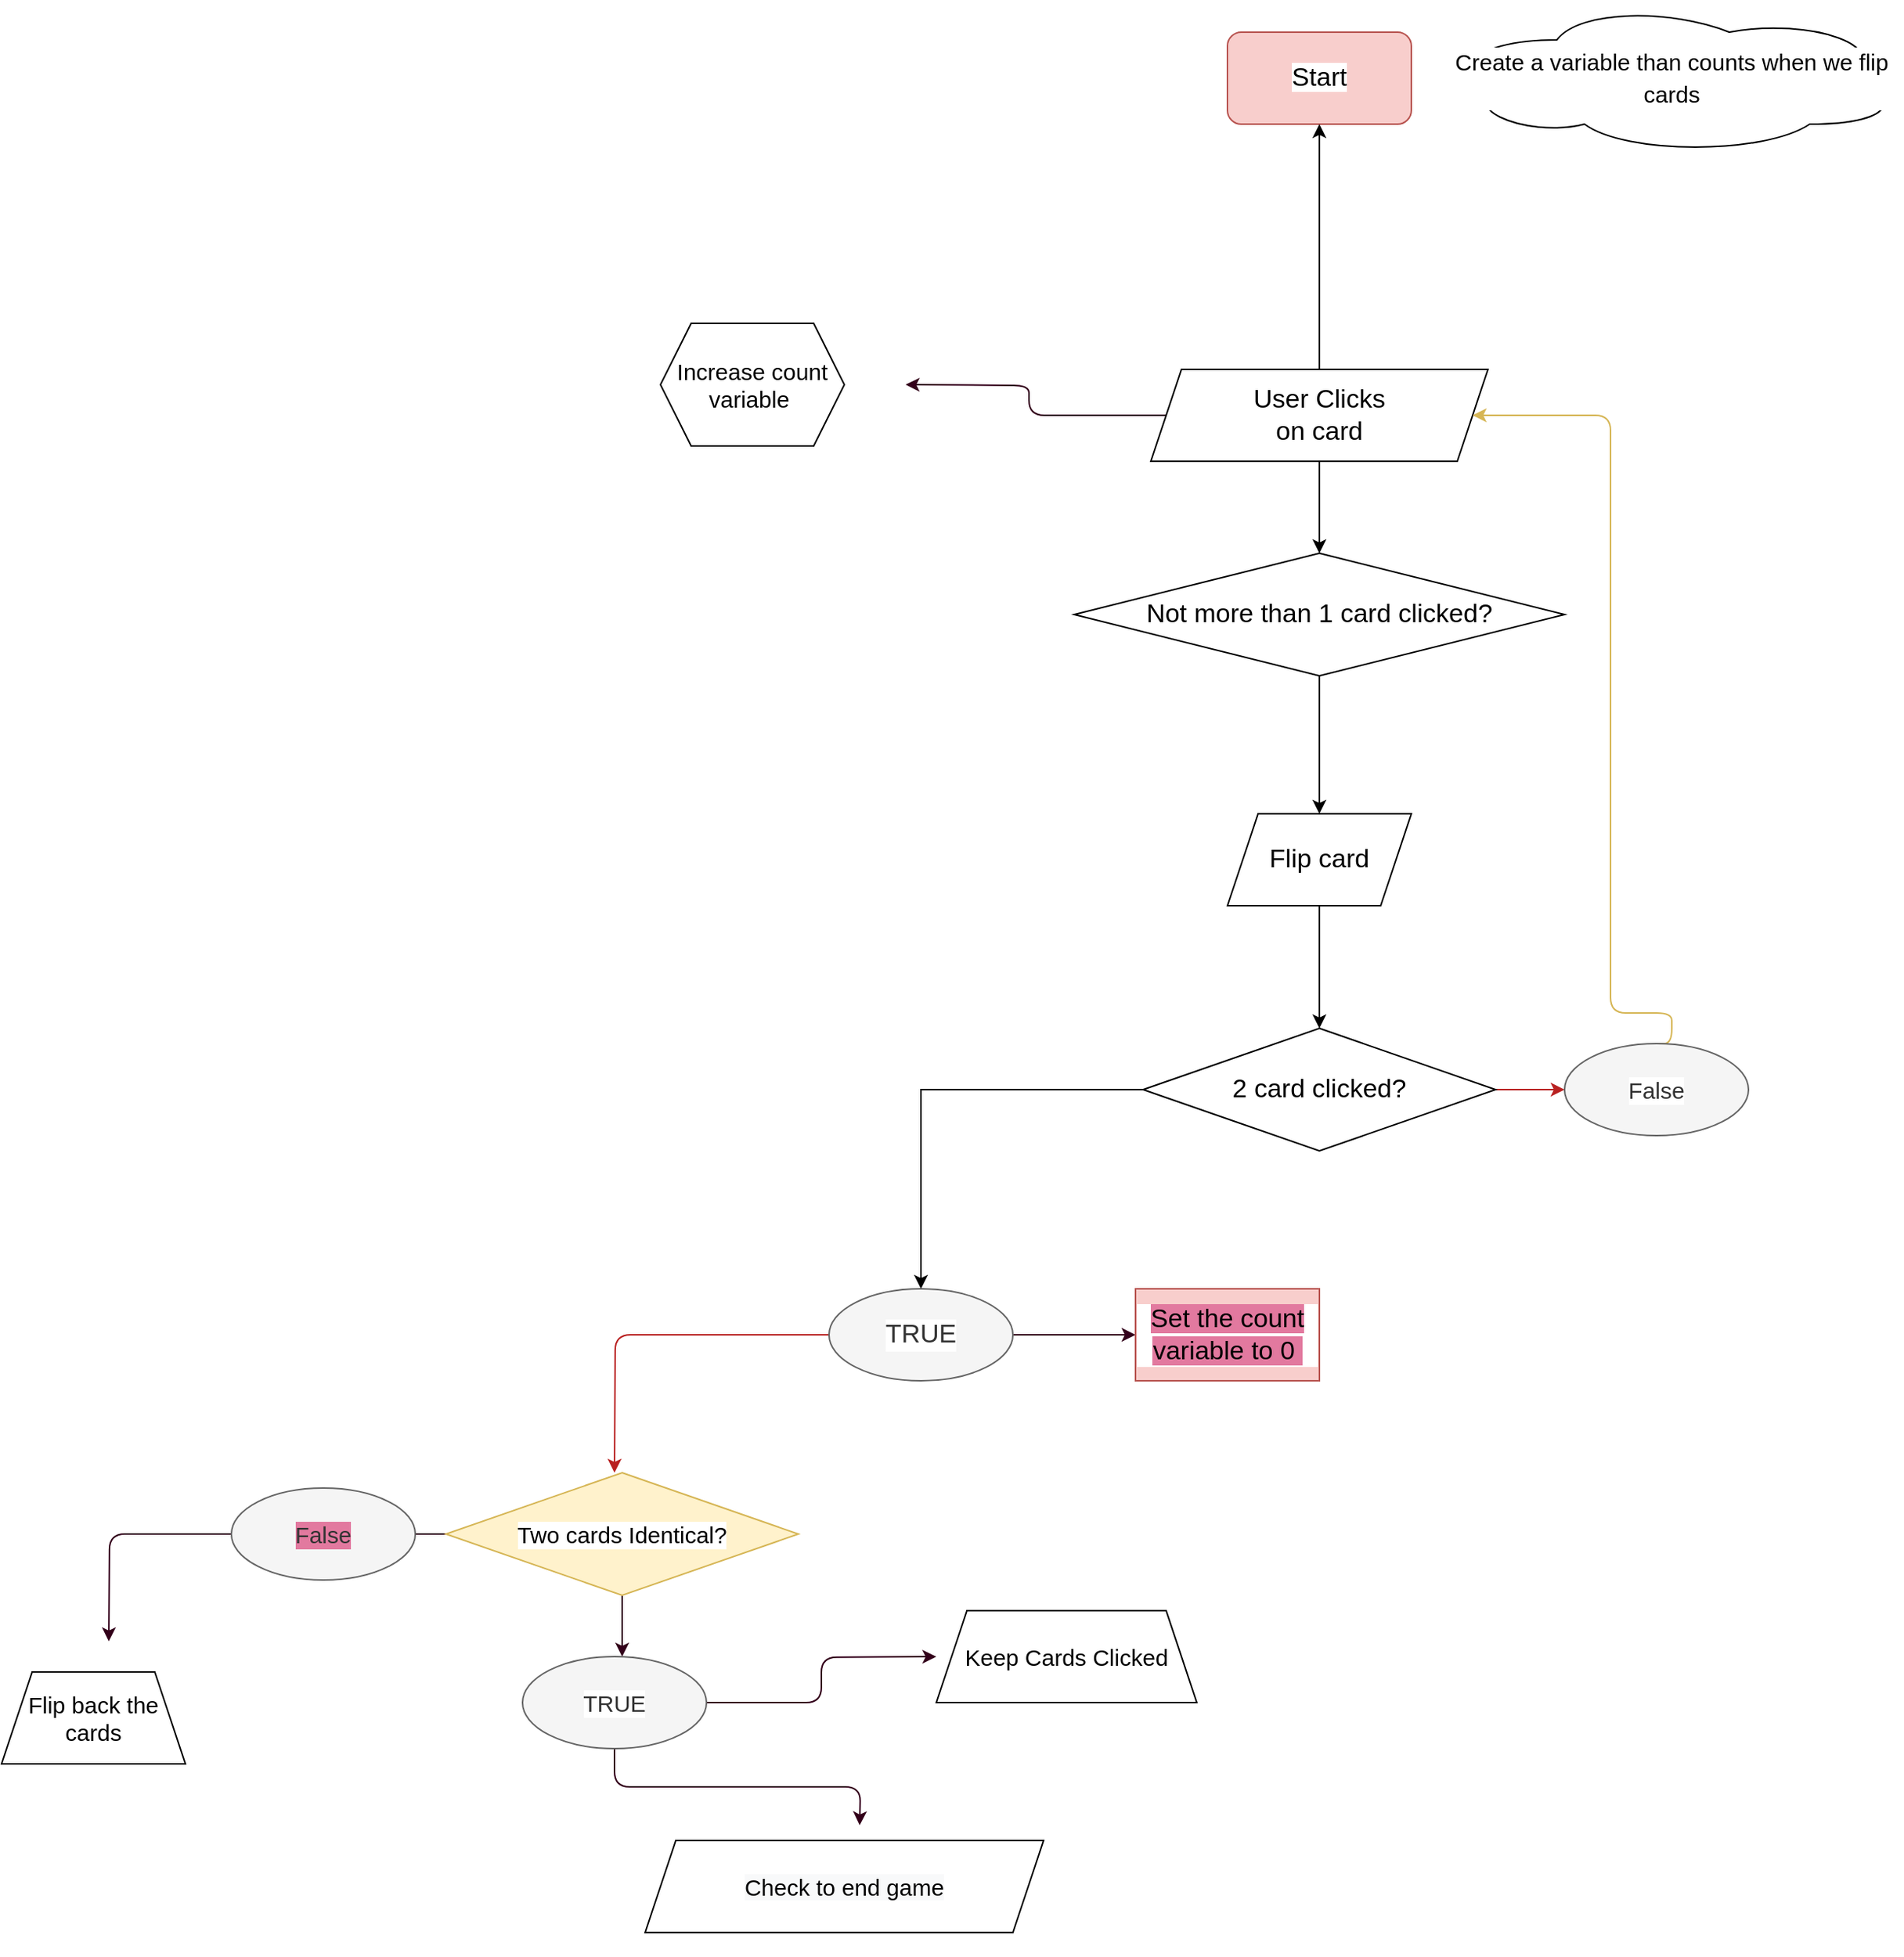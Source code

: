 <mxfile version="16.2.6" type="device"><diagram id="C5RBs43oDa-KdzZeNtuy" name="Page-1"><mxGraphModel dx="1912" dy="1772" grid="1" gridSize="10" guides="1" tooltips="1" connect="1" arrows="1" fold="1" page="1" pageScale="1" pageWidth="827" pageHeight="1169" math="0" shadow="0"><root><mxCell id="WIyWlLk6GJQsqaUBKTNV-0"/><mxCell id="WIyWlLk6GJQsqaUBKTNV-1" parent="WIyWlLk6GJQsqaUBKTNV-0"/><mxCell id="91tXffnWs_puJ7l6bh0s-3" value="&lt;font style=&quot;font-size: 17px ; background-color: rgb(255 , 255 , 255)&quot;&gt;Start&lt;/font&gt;" style="rounded=1;whiteSpace=wrap;html=1;fillColor=#f8cecc;strokeColor=#b85450;" vertex="1" parent="WIyWlLk6GJQsqaUBKTNV-1"><mxGeometry x="20" y="-100" width="120" height="60" as="geometry"/></mxCell><mxCell id="91tXffnWs_puJ7l6bh0s-7" value="" style="edgeStyle=orthogonalEdgeStyle;rounded=0;orthogonalLoop=1;jettySize=auto;html=1;fontSize=17;" edge="1" parent="WIyWlLk6GJQsqaUBKTNV-1" source="91tXffnWs_puJ7l6bh0s-6" target="91tXffnWs_puJ7l6bh0s-3"><mxGeometry relative="1" as="geometry"/></mxCell><mxCell id="91tXffnWs_puJ7l6bh0s-9" value="" style="edgeStyle=orthogonalEdgeStyle;rounded=0;orthogonalLoop=1;jettySize=auto;html=1;fontSize=17;" edge="1" parent="WIyWlLk6GJQsqaUBKTNV-1" source="91tXffnWs_puJ7l6bh0s-6" target="91tXffnWs_puJ7l6bh0s-8"><mxGeometry relative="1" as="geometry"/></mxCell><mxCell id="91tXffnWs_puJ7l6bh0s-64" style="edgeStyle=orthogonalEdgeStyle;rounded=1;jumpSize=6;orthogonalLoop=1;jettySize=auto;html=1;fontSize=15;sourcePerimeterSpacing=0;strokeColor=#33001A;" edge="1" parent="WIyWlLk6GJQsqaUBKTNV-1" source="91tXffnWs_puJ7l6bh0s-6"><mxGeometry relative="1" as="geometry"><mxPoint x="-190" y="130.0" as="targetPoint"/></mxGeometry></mxCell><mxCell id="91tXffnWs_puJ7l6bh0s-6" value="User Clicks&lt;br&gt;on card" style="shape=parallelogram;perimeter=parallelogramPerimeter;whiteSpace=wrap;html=1;fixedSize=1;labelBackgroundColor=#FFFFFF;fontSize=17;" vertex="1" parent="WIyWlLk6GJQsqaUBKTNV-1"><mxGeometry x="-30" y="120" width="220" height="60" as="geometry"/></mxCell><mxCell id="91tXffnWs_puJ7l6bh0s-11" value="" style="edgeStyle=orthogonalEdgeStyle;rounded=0;orthogonalLoop=1;jettySize=auto;html=1;fontSize=17;" edge="1" parent="WIyWlLk6GJQsqaUBKTNV-1" source="91tXffnWs_puJ7l6bh0s-8" target="91tXffnWs_puJ7l6bh0s-10"><mxGeometry relative="1" as="geometry"/></mxCell><mxCell id="91tXffnWs_puJ7l6bh0s-8" value="Not more than 1 card clicked?" style="rhombus;whiteSpace=wrap;html=1;fontSize=17;labelBackgroundColor=#FFFFFF;" vertex="1" parent="WIyWlLk6GJQsqaUBKTNV-1"><mxGeometry x="-80" y="240" width="320" height="80" as="geometry"/></mxCell><mxCell id="91tXffnWs_puJ7l6bh0s-13" value="" style="edgeStyle=orthogonalEdgeStyle;rounded=0;orthogonalLoop=1;jettySize=auto;html=1;fontSize=17;" edge="1" parent="WIyWlLk6GJQsqaUBKTNV-1" source="91tXffnWs_puJ7l6bh0s-10" target="91tXffnWs_puJ7l6bh0s-12"><mxGeometry relative="1" as="geometry"/></mxCell><mxCell id="91tXffnWs_puJ7l6bh0s-10" value="Flip card" style="shape=parallelogram;perimeter=parallelogramPerimeter;whiteSpace=wrap;html=1;fixedSize=1;fontSize=17;labelBackgroundColor=#FFFFFF;" vertex="1" parent="WIyWlLk6GJQsqaUBKTNV-1"><mxGeometry x="20" y="410" width="120" height="60" as="geometry"/></mxCell><mxCell id="91tXffnWs_puJ7l6bh0s-16" value="" style="edgeStyle=orthogonalEdgeStyle;rounded=0;orthogonalLoop=1;jettySize=auto;html=1;fontSize=15;" edge="1" parent="WIyWlLk6GJQsqaUBKTNV-1" source="91tXffnWs_puJ7l6bh0s-12" target="91tXffnWs_puJ7l6bh0s-15"><mxGeometry relative="1" as="geometry"/></mxCell><mxCell id="91tXffnWs_puJ7l6bh0s-38" style="edgeStyle=orthogonalEdgeStyle;rounded=1;orthogonalLoop=1;jettySize=auto;html=1;entryX=1;entryY=0.5;entryDx=0;entryDy=0;fontSize=15;strokeColor=#d6b656;fillColor=#fff2cc;jumpSize=6;sourcePerimeterSpacing=0;exitX=0.5;exitY=0;exitDx=0;exitDy=0;" edge="1" parent="WIyWlLk6GJQsqaUBKTNV-1" source="91tXffnWs_puJ7l6bh0s-41" target="91tXffnWs_puJ7l6bh0s-6"><mxGeometry relative="1" as="geometry"><mxPoint x="310" y="490" as="sourcePoint"/><Array as="points"><mxPoint x="310" y="560"/><mxPoint x="310" y="540"/><mxPoint x="270" y="540"/><mxPoint x="270" y="150"/></Array></mxGeometry></mxCell><mxCell id="91tXffnWs_puJ7l6bh0s-40" style="edgeStyle=orthogonalEdgeStyle;rounded=1;jumpSize=6;orthogonalLoop=1;jettySize=auto;html=1;exitX=1;exitY=0.5;exitDx=0;exitDy=0;fontSize=15;sourcePerimeterSpacing=0;strokeColor=#B92222;" edge="1" parent="WIyWlLk6GJQsqaUBKTNV-1" source="91tXffnWs_puJ7l6bh0s-12"><mxGeometry relative="1" as="geometry"><mxPoint x="240" y="590" as="targetPoint"/></mxGeometry></mxCell><mxCell id="91tXffnWs_puJ7l6bh0s-12" value="2 card clicked?" style="rhombus;whiteSpace=wrap;html=1;fontSize=17;labelBackgroundColor=#FFFFFF;" vertex="1" parent="WIyWlLk6GJQsqaUBKTNV-1"><mxGeometry x="-35" y="550" width="230" height="80" as="geometry"/></mxCell><mxCell id="91tXffnWs_puJ7l6bh0s-14" value="&lt;font style=&quot;font-size: 15px&quot;&gt;Create a variable than counts when we flip cards&lt;/font&gt;" style="ellipse;shape=cloud;whiteSpace=wrap;html=1;labelBackgroundColor=#FFFFFF;fontSize=17;" vertex="1" parent="WIyWlLk6GJQsqaUBKTNV-1"><mxGeometry x="160" y="-120" width="300" height="100" as="geometry"/></mxCell><mxCell id="91tXffnWs_puJ7l6bh0s-42" style="edgeStyle=orthogonalEdgeStyle;rounded=1;jumpSize=6;orthogonalLoop=1;jettySize=auto;html=1;exitX=0;exitY=0.5;exitDx=0;exitDy=0;fontSize=15;sourcePerimeterSpacing=0;strokeColor=#B92222;" edge="1" parent="WIyWlLk6GJQsqaUBKTNV-1" source="91tXffnWs_puJ7l6bh0s-15"><mxGeometry relative="1" as="geometry"><mxPoint x="-380" y="840" as="targetPoint"/></mxGeometry></mxCell><mxCell id="91tXffnWs_puJ7l6bh0s-56" value="" style="edgeStyle=orthogonalEdgeStyle;rounded=1;jumpSize=6;orthogonalLoop=1;jettySize=auto;html=1;fontSize=15;sourcePerimeterSpacing=0;strokeColor=#33001A;" edge="1" parent="WIyWlLk6GJQsqaUBKTNV-1" source="91tXffnWs_puJ7l6bh0s-15" target="91tXffnWs_puJ7l6bh0s-55"><mxGeometry relative="1" as="geometry"/></mxCell><mxCell id="91tXffnWs_puJ7l6bh0s-15" value="TRUE" style="ellipse;whiteSpace=wrap;html=1;fontSize=17;labelBackgroundColor=#FFFFFF;fillColor=#f5f5f5;fontColor=#333333;strokeColor=#666666;" vertex="1" parent="WIyWlLk6GJQsqaUBKTNV-1"><mxGeometry x="-240" y="720" width="120" height="60" as="geometry"/></mxCell><mxCell id="91tXffnWs_puJ7l6bh0s-41" value="False" style="ellipse;whiteSpace=wrap;html=1;labelBackgroundColor=#FFFFFF;fontSize=15;fillColor=#f5f5f5;fontColor=#333333;strokeColor=#666666;" vertex="1" parent="WIyWlLk6GJQsqaUBKTNV-1"><mxGeometry x="240" y="560" width="120" height="60" as="geometry"/></mxCell><mxCell id="91tXffnWs_puJ7l6bh0s-46" style="edgeStyle=orthogonalEdgeStyle;rounded=1;jumpSize=6;orthogonalLoop=1;jettySize=auto;html=1;exitX=0.5;exitY=1;exitDx=0;exitDy=0;fontSize=15;sourcePerimeterSpacing=0;strokeColor=#33001A;" edge="1" parent="WIyWlLk6GJQsqaUBKTNV-1" source="91tXffnWs_puJ7l6bh0s-43"><mxGeometry relative="1" as="geometry"><mxPoint x="-375" y="960" as="targetPoint"/></mxGeometry></mxCell><mxCell id="91tXffnWs_puJ7l6bh0s-58" style="edgeStyle=orthogonalEdgeStyle;rounded=1;jumpSize=6;orthogonalLoop=1;jettySize=auto;html=1;exitX=0;exitY=0.5;exitDx=0;exitDy=0;fontSize=15;sourcePerimeterSpacing=0;strokeColor=#33001A;" edge="1" parent="WIyWlLk6GJQsqaUBKTNV-1" source="91tXffnWs_puJ7l6bh0s-43"><mxGeometry relative="1" as="geometry"><mxPoint x="-520" y="880" as="targetPoint"/></mxGeometry></mxCell><mxCell id="91tXffnWs_puJ7l6bh0s-43" value="Two cards Identical?" style="rhombus;whiteSpace=wrap;html=1;labelBackgroundColor=#FFFFFF;fontSize=15;fillColor=#fff2cc;strokeColor=#d6b656;" vertex="1" parent="WIyWlLk6GJQsqaUBKTNV-1"><mxGeometry x="-490" y="840" width="230" height="80" as="geometry"/></mxCell><mxCell id="91tXffnWs_puJ7l6bh0s-48" style="edgeStyle=orthogonalEdgeStyle;rounded=1;jumpSize=6;orthogonalLoop=1;jettySize=auto;html=1;fontSize=15;sourcePerimeterSpacing=0;strokeColor=#33001A;" edge="1" parent="WIyWlLk6GJQsqaUBKTNV-1" source="91tXffnWs_puJ7l6bh0s-47"><mxGeometry relative="1" as="geometry"><mxPoint x="-170" y="960" as="targetPoint"/></mxGeometry></mxCell><mxCell id="91tXffnWs_puJ7l6bh0s-66" style="edgeStyle=orthogonalEdgeStyle;rounded=1;jumpSize=6;orthogonalLoop=1;jettySize=auto;html=1;exitX=0.5;exitY=1;exitDx=0;exitDy=0;fontSize=15;sourcePerimeterSpacing=0;strokeColor=#33001A;" edge="1" parent="WIyWlLk6GJQsqaUBKTNV-1" source="91tXffnWs_puJ7l6bh0s-47"><mxGeometry relative="1" as="geometry"><mxPoint x="-220" y="1070.0" as="targetPoint"/></mxGeometry></mxCell><mxCell id="91tXffnWs_puJ7l6bh0s-47" value="TRUE" style="ellipse;whiteSpace=wrap;html=1;labelBackgroundColor=#FFFFFF;fontSize=15;fillColor=#f5f5f5;fontColor=#333333;strokeColor=#666666;" vertex="1" parent="WIyWlLk6GJQsqaUBKTNV-1"><mxGeometry x="-440" y="960" width="120" height="60" as="geometry"/></mxCell><mxCell id="91tXffnWs_puJ7l6bh0s-51" value="Keep Cards Clicked" style="shape=trapezoid;perimeter=trapezoidPerimeter;whiteSpace=wrap;html=1;fixedSize=1;labelBackgroundColor=#FFFFFF;fontSize=15;" vertex="1" parent="WIyWlLk6GJQsqaUBKTNV-1"><mxGeometry x="-170" y="930" width="170" height="60" as="geometry"/></mxCell><mxCell id="91tXffnWs_puJ7l6bh0s-55" value="&lt;span style=&quot;background-color: rgb(226 , 121 , 159)&quot;&gt;Set the count variable to 0&amp;nbsp;&lt;/span&gt;" style="whiteSpace=wrap;html=1;fontSize=17;fillColor=#f8cecc;strokeColor=#b85450;labelBackgroundColor=#FFFFFF;gradientColor=none;" vertex="1" parent="WIyWlLk6GJQsqaUBKTNV-1"><mxGeometry x="-40" y="720" width="120" height="60" as="geometry"/></mxCell><mxCell id="91tXffnWs_puJ7l6bh0s-60" style="edgeStyle=orthogonalEdgeStyle;rounded=1;jumpSize=6;orthogonalLoop=1;jettySize=auto;html=1;exitX=0;exitY=0.5;exitDx=0;exitDy=0;fontSize=15;sourcePerimeterSpacing=0;strokeColor=#33001A;" edge="1" parent="WIyWlLk6GJQsqaUBKTNV-1" source="91tXffnWs_puJ7l6bh0s-59"><mxGeometry relative="1" as="geometry"><mxPoint x="-710" y="950" as="targetPoint"/></mxGeometry></mxCell><mxCell id="91tXffnWs_puJ7l6bh0s-59" value="False" style="ellipse;whiteSpace=wrap;html=1;labelBackgroundColor=#E2799F;fontSize=15;fillColor=#f5f5f5;fontColor=#333333;strokeColor=#666666;" vertex="1" parent="WIyWlLk6GJQsqaUBKTNV-1"><mxGeometry x="-630" y="850" width="120" height="60" as="geometry"/></mxCell><mxCell id="91tXffnWs_puJ7l6bh0s-61" value="Flip back the cards" style="shape=trapezoid;perimeter=trapezoidPerimeter;whiteSpace=wrap;html=1;fixedSize=1;labelBackgroundColor=none;fontSize=15;gradientColor=none;" vertex="1" parent="WIyWlLk6GJQsqaUBKTNV-1"><mxGeometry x="-780" y="970" width="120" height="60" as="geometry"/></mxCell><mxCell id="91tXffnWs_puJ7l6bh0s-65" value="Increase count variable&amp;nbsp;" style="shape=hexagon;perimeter=hexagonPerimeter2;whiteSpace=wrap;html=1;fixedSize=1;labelBackgroundColor=none;fontSize=15;gradientColor=none;" vertex="1" parent="WIyWlLk6GJQsqaUBKTNV-1"><mxGeometry x="-350" y="90" width="120" height="80" as="geometry"/></mxCell><mxCell id="91tXffnWs_puJ7l6bh0s-68" value="&#10;&#10;&lt;span style=&quot;color: rgb(0, 0, 0); font-family: helvetica; font-size: 15px; font-style: normal; font-weight: 400; letter-spacing: normal; text-align: center; text-indent: 0px; text-transform: none; word-spacing: 0px; background-color: rgb(248, 249, 250); display: inline; float: none;&quot;&gt;Check to end game&lt;/span&gt;&#10;&#10;" style="shape=parallelogram;perimeter=parallelogramPerimeter;whiteSpace=wrap;html=1;fixedSize=1;labelBackgroundColor=none;fontSize=15;gradientColor=none;" vertex="1" parent="WIyWlLk6GJQsqaUBKTNV-1"><mxGeometry x="-360" y="1080" width="260" height="60" as="geometry"/></mxCell></root></mxGraphModel></diagram></mxfile>